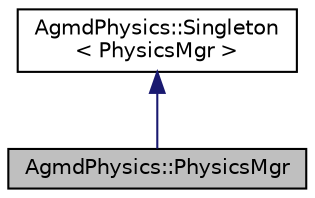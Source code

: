 digraph "AgmdPhysics::PhysicsMgr"
{
  edge [fontname="Helvetica",fontsize="10",labelfontname="Helvetica",labelfontsize="10"];
  node [fontname="Helvetica",fontsize="10",shape=record];
  Node1 [label="AgmdPhysics::PhysicsMgr",height=0.2,width=0.4,color="black", fillcolor="grey75", style="filled" fontcolor="black"];
  Node2 -> Node1 [dir="back",color="midnightblue",fontsize="10",style="solid"];
  Node2 [label="AgmdPhysics::Singleton\l\< PhysicsMgr \>",height=0.2,width=0.4,color="black", fillcolor="white", style="filled",URL="$class_agmd_physics_1_1_singleton.html"];
}
